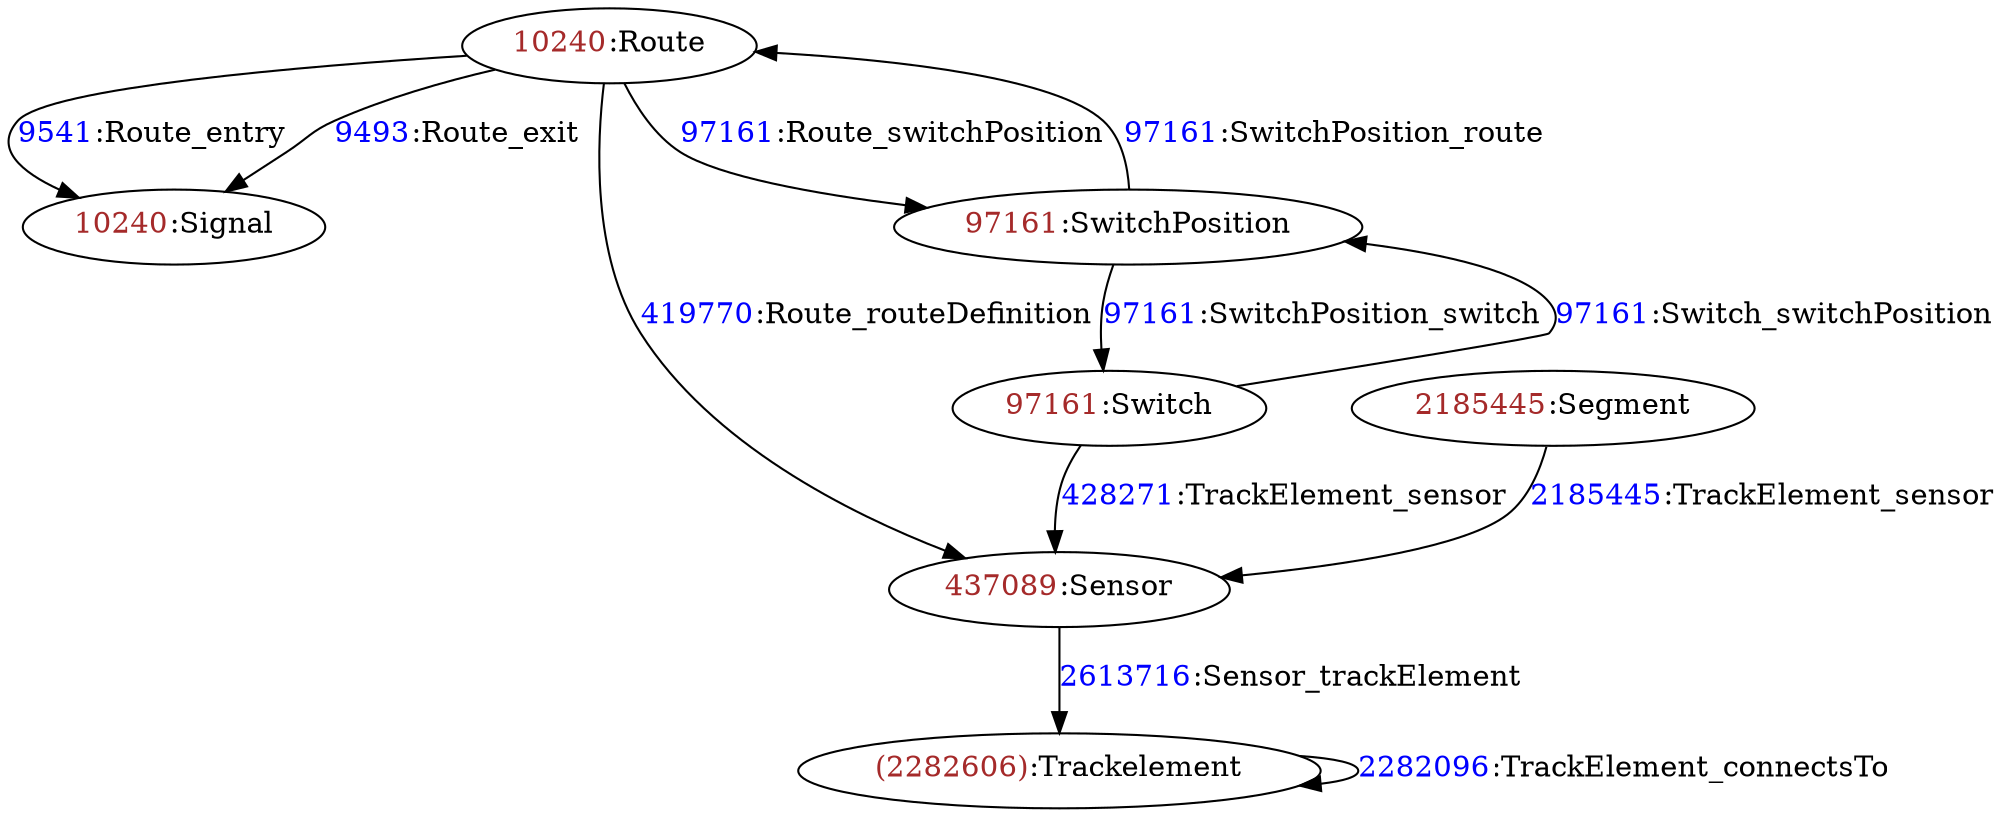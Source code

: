 digraph instanceCard {
"10240:Signal" [label=<<FONT color="brown">10240</FONT>:Signal>]
"10240:Route" [label=<<FONT color="brown">10240</FONT>:Route>]
"437089:Sensor" [label=<<FONT color="brown">437089</FONT>:Sensor>]
"(2282606):Trackelement" [label=<<FONT color="brown">(2282606)</FONT>:Trackelement>]
"2185445:Segment" [label=<<FONT color="brown">2185445</FONT>:Segment>]
"97161:Switch" [label=<<FONT color="brown">97161</FONT>:Switch>]
"97161:SwitchPosition" [label=<<FONT color="brown">97161</FONT>:SwitchPosition>]
"10240:Route"->"10240:Signal"[label=<<FONT color="blue">9541</FONT>:Route_entry>]
"10240:Route"->"10240:Signal"[label=<<FONT color="blue">9493</FONT>:Route_exit>]
"10240:Route"->"437089:Sensor"[label=<<FONT color="blue">419770</FONT>:Route_routeDefinition>]
"10240:Route"->"97161:SwitchPosition"[label=<<FONT color="blue">97161</FONT>:Route_switchPosition>]
"437089:Sensor"->"(2282606):Trackelement"[label=<<FONT color="blue">2613716</FONT>:Sensor_trackElement>]
"(2282606):Trackelement"->"(2282606):Trackelement"[label=<<FONT color="blue">2282096</FONT>:TrackElement_connectsTo>]
"2185445:Segment"->"437089:Sensor"[label=<<FONT color="blue">2185445</FONT>:TrackElement_sensor>]
"97161:Switch"->"437089:Sensor"[label=<<FONT color="blue">428271</FONT>:TrackElement_sensor>]
"97161:Switch"->"97161:SwitchPosition"[label=<<FONT color="blue">97161</FONT>:Switch_switchPosition>]
"97161:SwitchPosition"->"97161:Switch"[label=<<FONT color="blue">97161</FONT>:SwitchPosition_switch>]
"97161:SwitchPosition"->"10240:Route"[label=<<FONT color="blue">97161</FONT>:SwitchPosition_route>]
}